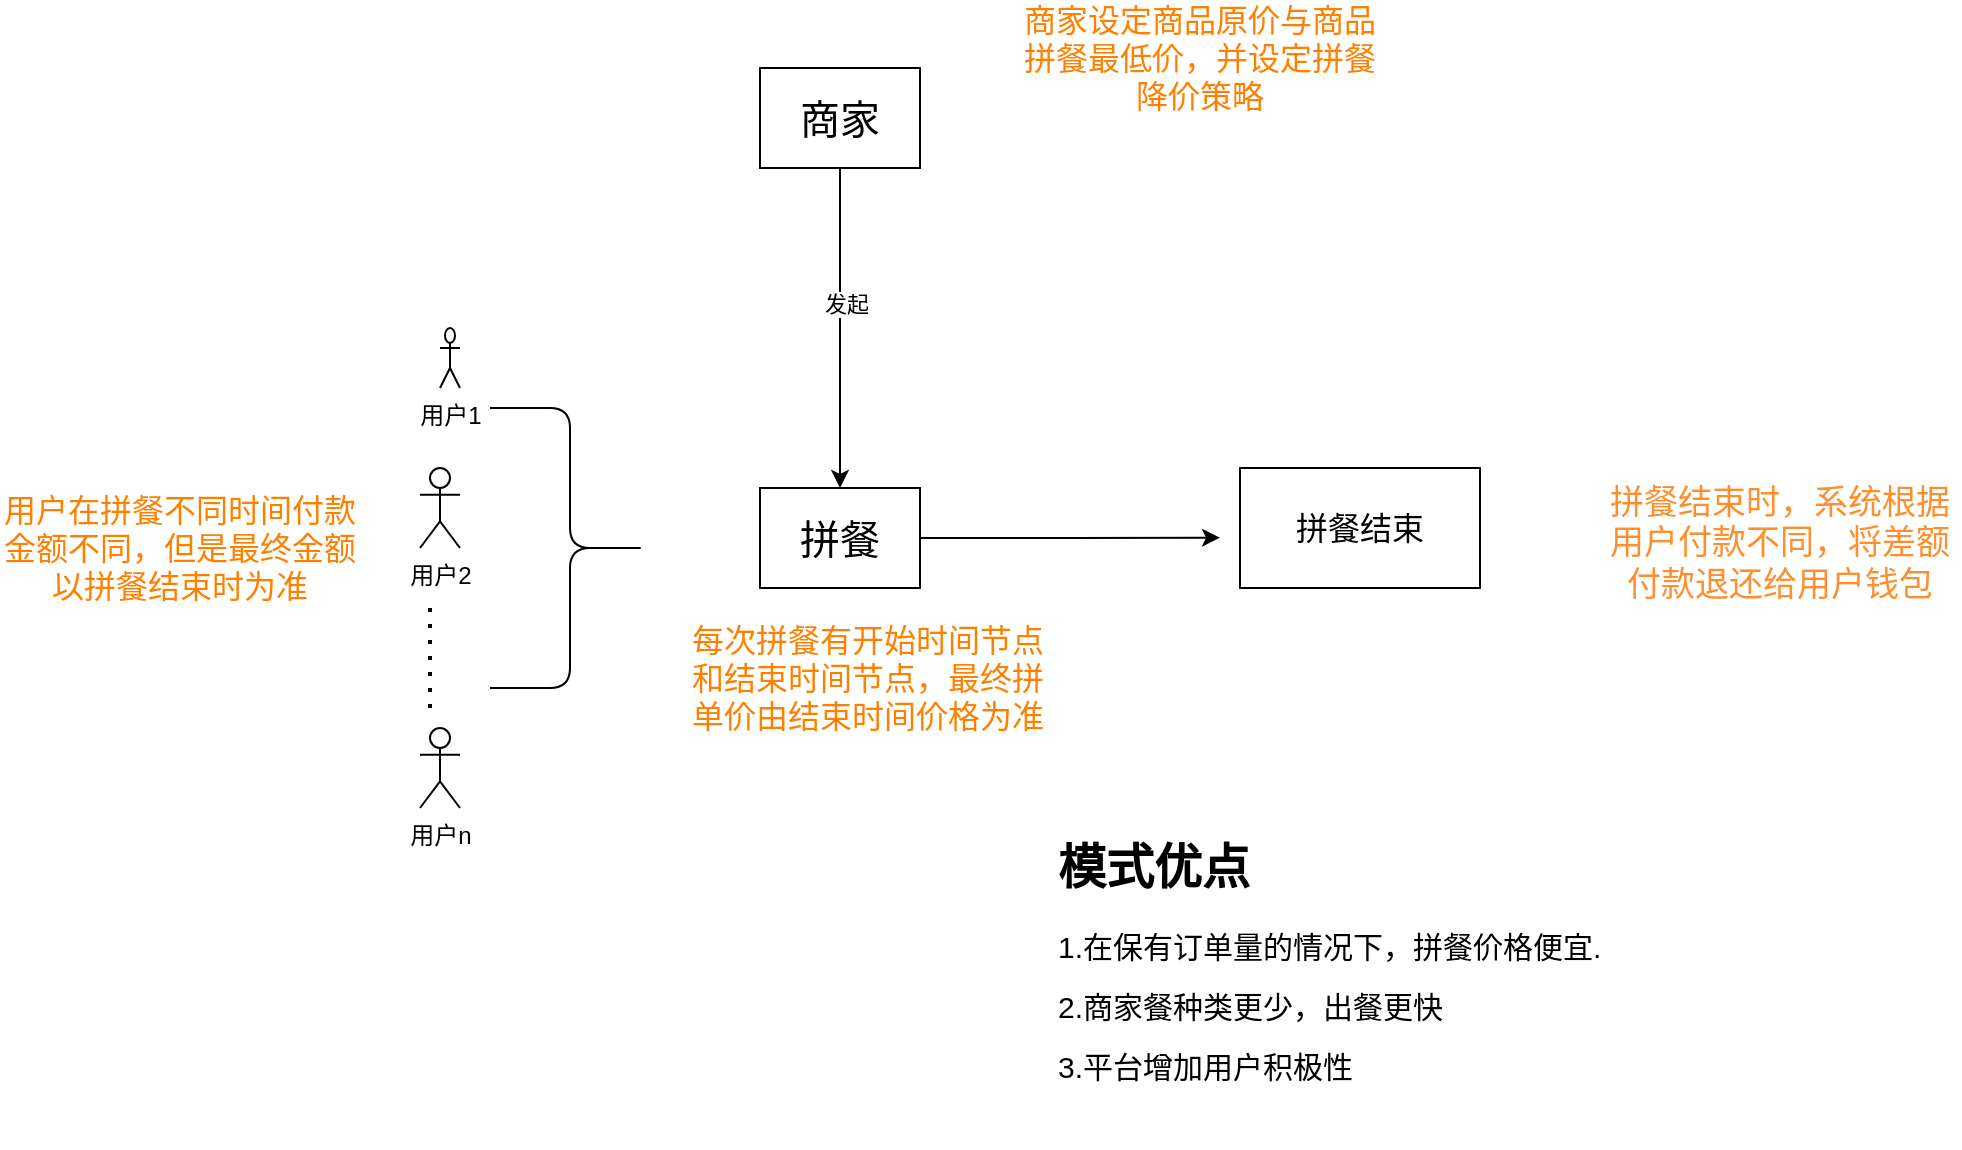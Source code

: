 <mxfile version="22.0.4" type="github">
  <diagram name="第 1 页" id="azA1Pkqwki4tSz2V3nyo">
    <mxGraphModel dx="2022" dy="701" grid="1" gridSize="10" guides="1" tooltips="1" connect="1" arrows="1" fold="1" page="1" pageScale="1" pageWidth="827" pageHeight="1169" math="0" shadow="0">
      <root>
        <mxCell id="0" />
        <mxCell id="1" parent="0" />
        <mxCell id="8l3BvuAPzUP2f6cTjcK8-17" style="edgeStyle=orthogonalEdgeStyle;rounded=0;orthogonalLoop=1;jettySize=auto;html=1;exitX=1;exitY=0.5;exitDx=0;exitDy=0;" edge="1" parent="1" source="8l3BvuAPzUP2f6cTjcK8-1">
          <mxGeometry relative="1" as="geometry">
            <mxPoint x="590" y="304.833" as="targetPoint" />
          </mxGeometry>
        </mxCell>
        <mxCell id="8l3BvuAPzUP2f6cTjcK8-1" value="&lt;font style=&quot;font-size: 20px;&quot;&gt;拼餐&lt;/font&gt;" style="rounded=0;whiteSpace=wrap;html=1;" vertex="1" parent="1">
          <mxGeometry x="360" y="280" width="80" height="50" as="geometry" />
        </mxCell>
        <mxCell id="8l3BvuAPzUP2f6cTjcK8-3" value="" style="edgeStyle=orthogonalEdgeStyle;rounded=0;orthogonalLoop=1;jettySize=auto;html=1;" edge="1" parent="1" source="8l3BvuAPzUP2f6cTjcK8-2" target="8l3BvuAPzUP2f6cTjcK8-1">
          <mxGeometry relative="1" as="geometry" />
        </mxCell>
        <mxCell id="8l3BvuAPzUP2f6cTjcK8-4" value="发起" style="edgeLabel;html=1;align=center;verticalAlign=middle;resizable=0;points=[];" vertex="1" connectable="0" parent="8l3BvuAPzUP2f6cTjcK8-3">
          <mxGeometry x="-0.148" y="3" relative="1" as="geometry">
            <mxPoint as="offset" />
          </mxGeometry>
        </mxCell>
        <mxCell id="8l3BvuAPzUP2f6cTjcK8-2" value="&lt;font style=&quot;font-size: 20px;&quot;&gt;商家&lt;/font&gt;" style="rounded=0;whiteSpace=wrap;html=1;" vertex="1" parent="1">
          <mxGeometry x="360" y="70" width="80" height="50" as="geometry" />
        </mxCell>
        <mxCell id="8l3BvuAPzUP2f6cTjcK8-5" value="&lt;font color=&quot;#ff8000&quot; style=&quot;font-size: 16px;&quot;&gt;商家设定商品原价与商品拼餐最低价，并设定拼餐降价策略&lt;/font&gt;" style="text;html=1;strokeColor=none;fillColor=none;align=center;verticalAlign=middle;whiteSpace=wrap;rounded=0;" vertex="1" parent="1">
          <mxGeometry x="490" y="40" width="180" height="50" as="geometry" />
        </mxCell>
        <mxCell id="8l3BvuAPzUP2f6cTjcK8-6" value="用户1" style="shape=umlActor;verticalLabelPosition=bottom;verticalAlign=top;html=1;outlineConnect=0;" vertex="1" parent="1">
          <mxGeometry x="200" y="200" width="10" height="30" as="geometry" />
        </mxCell>
        <mxCell id="8l3BvuAPzUP2f6cTjcK8-7" value="用户2" style="shape=umlActor;verticalLabelPosition=bottom;verticalAlign=top;html=1;outlineConnect=0;" vertex="1" parent="1">
          <mxGeometry x="190" y="270" width="20" height="40" as="geometry" />
        </mxCell>
        <mxCell id="8l3BvuAPzUP2f6cTjcK8-10" value="用户n" style="shape=umlActor;verticalLabelPosition=bottom;verticalAlign=top;html=1;outlineConnect=0;" vertex="1" parent="1">
          <mxGeometry x="190" y="400" width="20" height="40" as="geometry" />
        </mxCell>
        <mxCell id="8l3BvuAPzUP2f6cTjcK8-11" value="" style="endArrow=none;dashed=1;html=1;dashPattern=1 3;strokeWidth=2;rounded=0;" edge="1" parent="1">
          <mxGeometry width="50" height="50" relative="1" as="geometry">
            <mxPoint x="195" y="390" as="sourcePoint" />
            <mxPoint x="195" y="340" as="targetPoint" />
          </mxGeometry>
        </mxCell>
        <mxCell id="8l3BvuAPzUP2f6cTjcK8-12" value="" style="shape=curlyBracket;whiteSpace=wrap;html=1;rounded=1;flipH=1;labelPosition=right;verticalLabelPosition=middle;align=left;verticalAlign=middle;" vertex="1" parent="1">
          <mxGeometry x="225" y="240" width="80" height="140" as="geometry" />
        </mxCell>
        <mxCell id="8l3BvuAPzUP2f6cTjcK8-14" value="&lt;font color=&quot;#ff8000&quot; style=&quot;font-size: 16px;&quot;&gt;每次拼餐有开始时间节点和结束时间节点，最终拼单价由结束时间价格为准&lt;/font&gt;" style="text;html=1;strokeColor=none;fillColor=none;align=center;verticalAlign=middle;whiteSpace=wrap;rounded=0;" vertex="1" parent="1">
          <mxGeometry x="324" y="350" width="180" height="50" as="geometry" />
        </mxCell>
        <mxCell id="8l3BvuAPzUP2f6cTjcK8-16" value="&lt;font style=&quot;font-size: 16px;&quot;&gt;拼餐结束&lt;/font&gt;" style="rounded=0;whiteSpace=wrap;html=1;" vertex="1" parent="1">
          <mxGeometry x="600" y="270" width="120" height="60" as="geometry" />
        </mxCell>
        <mxCell id="8l3BvuAPzUP2f6cTjcK8-19" value="&lt;font color=&quot;#ff8f2e&quot; style=&quot;font-size: 17px;&quot;&gt;拼餐结束时，系统根据用户付款不同，将差额付款退还给用户钱包&lt;/font&gt;" style="text;html=1;strokeColor=none;fillColor=none;align=center;verticalAlign=middle;whiteSpace=wrap;rounded=0;" vertex="1" parent="1">
          <mxGeometry x="780" y="275" width="180" height="65" as="geometry" />
        </mxCell>
        <mxCell id="8l3BvuAPzUP2f6cTjcK8-20" value="&lt;font color=&quot;#ff8000&quot; style=&quot;font-size: 16px;&quot;&gt;用户在拼餐不同时间付款金额不同，但是最终金额以拼餐结束时为准&lt;/font&gt;" style="text;html=1;strokeColor=none;fillColor=none;align=center;verticalAlign=middle;whiteSpace=wrap;rounded=0;" vertex="1" parent="1">
          <mxGeometry x="-20" y="285" width="180" height="50" as="geometry" />
        </mxCell>
        <mxCell id="8l3BvuAPzUP2f6cTjcK8-21" value="&lt;h1&gt;模式优点&lt;/h1&gt;&lt;p&gt;&lt;font style=&quot;font-size: 15px;&quot;&gt;1.在保有订单量的情况下，拼餐价格便宜.&lt;/font&gt;&lt;/p&gt;&lt;p&gt;&lt;font style=&quot;font-size: 15px;&quot;&gt;2.商家餐种类更少，出餐更快&lt;/font&gt;&lt;/p&gt;&lt;p&gt;&lt;font style=&quot;font-size: 15px;&quot;&gt;3.平台增加用户积极性&lt;/font&gt;&lt;/p&gt;" style="text;html=1;strokeColor=none;fillColor=none;spacing=5;spacingTop=-20;whiteSpace=wrap;overflow=hidden;rounded=0;" vertex="1" parent="1">
          <mxGeometry x="504" y="450" width="296" height="160" as="geometry" />
        </mxCell>
      </root>
    </mxGraphModel>
  </diagram>
</mxfile>
